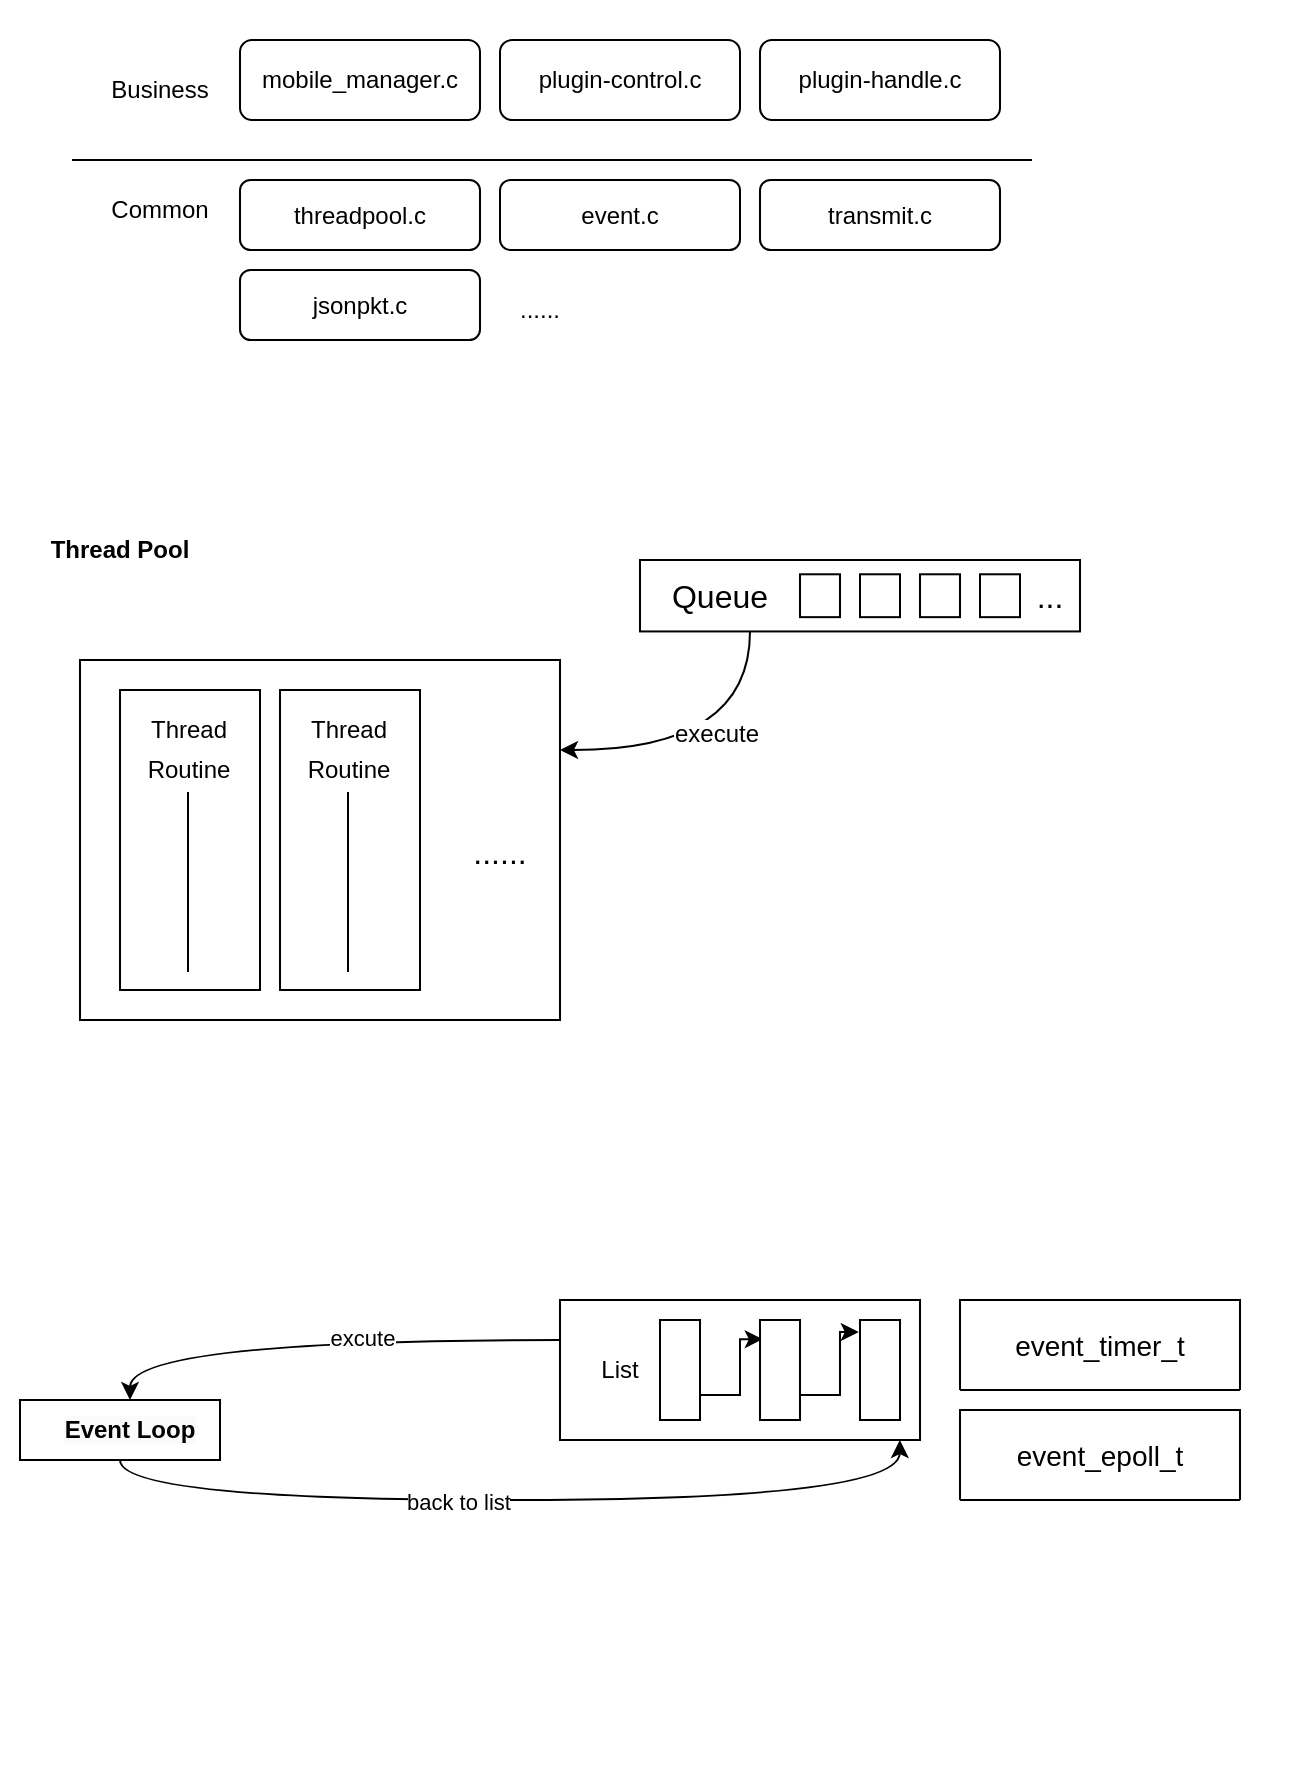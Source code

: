 <mxfile version="21.7.4" type="github" pages="4">
  <diagram id="cQaiF26KoMbwk5dsJcf0" name="frame">
    <mxGraphModel dx="217" dy="623" grid="1" gridSize="10" guides="1" tooltips="1" connect="1" arrows="1" fold="1" page="1" pageScale="1" pageWidth="827" pageHeight="1169" math="0" shadow="0">
      <root>
        <mxCell id="0" />
        <mxCell id="1" parent="0" />
        <mxCell id="8LBW_cD_9WrfrXZDGVk9-2" value="" style="rounded=0;whiteSpace=wrap;html=1;strokeColor=none;" parent="1" vertex="1">
          <mxGeometry x="910" y="780" width="650" height="290" as="geometry" />
        </mxCell>
        <mxCell id="zTLfYs8HR98ZVt4gzqvY-22" style="edgeStyle=orthogonalEdgeStyle;rounded=0;orthogonalLoop=1;jettySize=auto;html=1;exitX=0.5;exitY=1;exitDx=0;exitDy=0;entryX=0.944;entryY=1;entryDx=0;entryDy=0;entryPerimeter=0;curved=1;" parent="1" source="zTLfYs8HR98ZVt4gzqvY-19" target="igpFfedpNnb_vyrqU367-2" edge="1">
          <mxGeometry relative="1" as="geometry" />
        </mxCell>
        <mxCell id="zTLfYs8HR98ZVt4gzqvY-24" value="back to list" style="edgeLabel;html=1;align=center;verticalAlign=middle;resizable=0;points=[];" parent="zTLfYs8HR98ZVt4gzqvY-22" vertex="1" connectable="0">
          <mxGeometry x="-0.14" y="-1" relative="1" as="geometry">
            <mxPoint as="offset" />
          </mxGeometry>
        </mxCell>
        <mxCell id="zTLfYs8HR98ZVt4gzqvY-19" value="" style="rounded=0;whiteSpace=wrap;html=1;" parent="1" vertex="1">
          <mxGeometry x="920" y="880" width="100" height="30" as="geometry" />
        </mxCell>
        <mxCell id="8LBW_cD_9WrfrXZDGVk9-1" value="" style="rounded=0;whiteSpace=wrap;html=1;strokeColor=none;" parent="1" vertex="1">
          <mxGeometry x="920" y="440" width="550" height="270" as="geometry" />
        </mxCell>
        <mxCell id="VeE3BR4dbkjaJsoMrbhO-4" value="" style="rounded=0;whiteSpace=wrap;html=1;strokeColor=none;" parent="1" vertex="1">
          <mxGeometry x="940" y="180" width="490" height="190" as="geometry" />
        </mxCell>
        <mxCell id="VeE3BR4dbkjaJsoMrbhO-5" value="plugin-control.c" style="rounded=1;whiteSpace=wrap;html=1;" parent="1" vertex="1">
          <mxGeometry x="1160" y="200" width="120" height="40" as="geometry" />
        </mxCell>
        <mxCell id="VeE3BR4dbkjaJsoMrbhO-6" value="plugin-handle.c" style="rounded=1;whiteSpace=wrap;html=1;" parent="1" vertex="1">
          <mxGeometry x="1290" y="200" width="120" height="40" as="geometry" />
        </mxCell>
        <mxCell id="sMG--kWnTI3UYD0PHa0p-7" value="" style="group" parent="1" vertex="1" connectable="0">
          <mxGeometry x="1230" y="460" width="230" height="50" as="geometry" />
        </mxCell>
        <mxCell id="sMG--kWnTI3UYD0PHa0p-1" value="" style="rounded=0;whiteSpace=wrap;html=1;fontSize=16;" parent="sMG--kWnTI3UYD0PHa0p-7" vertex="1">
          <mxGeometry width="220" height="35.714" as="geometry" />
        </mxCell>
        <mxCell id="sMG--kWnTI3UYD0PHa0p-2" value="Queue" style="text;html=1;strokeColor=none;fillColor=none;align=center;verticalAlign=middle;whiteSpace=wrap;rounded=0;fontSize=16;" parent="sMG--kWnTI3UYD0PHa0p-7" vertex="1">
          <mxGeometry x="10" y="7.143" width="60" height="21.429" as="geometry" />
        </mxCell>
        <mxCell id="sMG--kWnTI3UYD0PHa0p-3" value="" style="rounded=0;whiteSpace=wrap;html=1;fontSize=16;" parent="sMG--kWnTI3UYD0PHa0p-7" vertex="1">
          <mxGeometry x="80" y="7.143" width="20" height="21.429" as="geometry" />
        </mxCell>
        <mxCell id="zTLfYs8HR98ZVt4gzqvY-8" value="" style="rounded=0;whiteSpace=wrap;html=1;fontSize=16;" parent="sMG--kWnTI3UYD0PHa0p-7" vertex="1">
          <mxGeometry x="110" y="7.143" width="20" height="21.429" as="geometry" />
        </mxCell>
        <mxCell id="zTLfYs8HR98ZVt4gzqvY-9" value="" style="rounded=0;whiteSpace=wrap;html=1;fontSize=16;" parent="sMG--kWnTI3UYD0PHa0p-7" vertex="1">
          <mxGeometry x="140" y="7.143" width="20" height="21.429" as="geometry" />
        </mxCell>
        <mxCell id="zTLfYs8HR98ZVt4gzqvY-10" value="" style="rounded=0;whiteSpace=wrap;html=1;fontSize=16;" parent="sMG--kWnTI3UYD0PHa0p-7" vertex="1">
          <mxGeometry x="170" y="7.143" width="20" height="21.429" as="geometry" />
        </mxCell>
        <mxCell id="zTLfYs8HR98ZVt4gzqvY-12" value="..." style="text;html=1;strokeColor=none;fillColor=none;align=center;verticalAlign=middle;whiteSpace=wrap;rounded=0;fontSize=16;" parent="sMG--kWnTI3UYD0PHa0p-7" vertex="1">
          <mxGeometry x="175" y="7.143" width="60" height="21.429" as="geometry" />
        </mxCell>
        <mxCell id="igpFfedpNnb_vyrqU367-2" value="" style="rounded=0;whiteSpace=wrap;html=1;fontSize=16;" parent="1" vertex="1">
          <mxGeometry x="1190" y="830" width="180" height="70" as="geometry" />
        </mxCell>
        <mxCell id="igpFfedpNnb_vyrqU367-7" style="edgeStyle=orthogonalEdgeStyle;rounded=0;orthogonalLoop=1;jettySize=auto;html=1;exitX=1;exitY=0.75;exitDx=0;exitDy=0;entryX=0.07;entryY=0.192;entryDx=0;entryDy=0;entryPerimeter=0;" parent="1" source="igpFfedpNnb_vyrqU367-3" target="igpFfedpNnb_vyrqU367-4" edge="1">
          <mxGeometry relative="1" as="geometry" />
        </mxCell>
        <mxCell id="igpFfedpNnb_vyrqU367-3" value="" style="rounded=0;whiteSpace=wrap;html=1;fontSize=16;" parent="1" vertex="1">
          <mxGeometry x="1240" y="840" width="20" height="50" as="geometry" />
        </mxCell>
        <mxCell id="igpFfedpNnb_vyrqU367-8" style="edgeStyle=orthogonalEdgeStyle;rounded=0;orthogonalLoop=1;jettySize=auto;html=1;exitX=1;exitY=0.75;exitDx=0;exitDy=0;entryX=-0.03;entryY=0.12;entryDx=0;entryDy=0;entryPerimeter=0;" parent="1" source="igpFfedpNnb_vyrqU367-4" target="igpFfedpNnb_vyrqU367-5" edge="1">
          <mxGeometry relative="1" as="geometry" />
        </mxCell>
        <mxCell id="igpFfedpNnb_vyrqU367-4" value="" style="rounded=0;whiteSpace=wrap;html=1;fontSize=16;" parent="1" vertex="1">
          <mxGeometry x="1290" y="840" width="20" height="50" as="geometry" />
        </mxCell>
        <mxCell id="igpFfedpNnb_vyrqU367-5" value="" style="rounded=0;whiteSpace=wrap;html=1;fontSize=16;" parent="1" vertex="1">
          <mxGeometry x="1340" y="840" width="20" height="50" as="geometry" />
        </mxCell>
        <mxCell id="zTLfYs8HR98ZVt4gzqvY-21" style="edgeStyle=orthogonalEdgeStyle;rounded=0;orthogonalLoop=1;jettySize=auto;html=1;exitX=0;exitY=0;exitDx=0;exitDy=0;entryX=0.5;entryY=0;entryDx=0;entryDy=0;curved=1;" parent="1" source="igpFfedpNnb_vyrqU367-11" target="8LBW_cD_9WrfrXZDGVk9-3" edge="1">
          <mxGeometry relative="1" as="geometry">
            <Array as="points">
              <mxPoint x="975" y="850" />
            </Array>
          </mxGeometry>
        </mxCell>
        <mxCell id="zTLfYs8HR98ZVt4gzqvY-23" value="excute" style="edgeLabel;html=1;align=center;verticalAlign=middle;resizable=0;points=[];" parent="zTLfYs8HR98ZVt4gzqvY-21" vertex="1" connectable="0">
          <mxGeometry x="-0.187" y="-1" relative="1" as="geometry">
            <mxPoint as="offset" />
          </mxGeometry>
        </mxCell>
        <mxCell id="igpFfedpNnb_vyrqU367-11" value="List" style="text;html=1;strokeColor=none;fillColor=none;align=center;verticalAlign=middle;whiteSpace=wrap;rounded=0;" parent="1" vertex="1">
          <mxGeometry x="1190" y="850" width="60" height="30" as="geometry" />
        </mxCell>
        <mxCell id="igpFfedpNnb_vyrqU367-12" value="event_timer_t" style="swimlane;childLayout=stackLayout;horizontal=1;startSize=50;horizontalStack=0;rounded=1;fontSize=14;fontStyle=0;strokeWidth=1;resizeParent=0;resizeLast=1;shadow=0;dashed=0;align=center;arcSize=4;whiteSpace=wrap;html=1;" parent="1" vertex="1" collapsed="1">
          <mxGeometry x="1390" y="830" width="140" height="45" as="geometry">
            <mxRectangle x="530" y="250" width="160" height="120" as="alternateBounds" />
          </mxGeometry>
        </mxCell>
        <mxCell id="igpFfedpNnb_vyrqU367-13" value="+Attribute1&#xa;+Attribute2&#xa;+Attribute3" style="align=left;strokeColor=none;fillColor=none;spacingLeft=4;fontSize=12;verticalAlign=top;resizable=0;rotatable=0;part=1;html=1;" parent="igpFfedpNnb_vyrqU367-12" vertex="1">
          <mxGeometry y="50" width="160" height="70" as="geometry" />
        </mxCell>
        <mxCell id="igpFfedpNnb_vyrqU367-14" value="event_epoll_t" style="swimlane;childLayout=stackLayout;horizontal=1;startSize=50;horizontalStack=0;rounded=1;fontSize=14;fontStyle=0;strokeWidth=1;resizeParent=0;resizeLast=1;shadow=0;dashed=0;align=center;arcSize=4;whiteSpace=wrap;html=1;" parent="1" vertex="1" collapsed="1">
          <mxGeometry x="1390" y="885" width="140" height="45" as="geometry">
            <mxRectangle x="530" y="250" width="160" height="120" as="alternateBounds" />
          </mxGeometry>
        </mxCell>
        <mxCell id="igpFfedpNnb_vyrqU367-15" value="+Attribute1&#xa;+Attribute2&#xa;+Attribute3" style="align=left;strokeColor=none;fillColor=none;spacingLeft=4;fontSize=12;verticalAlign=top;resizable=0;rotatable=0;part=1;html=1;" parent="igpFfedpNnb_vyrqU367-14" vertex="1">
          <mxGeometry y="50" width="160" height="70" as="geometry" />
        </mxCell>
        <mxCell id="VeE3BR4dbkjaJsoMrbhO-10" value="threadpool.c" style="rounded=1;whiteSpace=wrap;html=1;" parent="1" vertex="1">
          <mxGeometry x="1030" y="270" width="120" height="35" as="geometry" />
        </mxCell>
        <mxCell id="VeE3BR4dbkjaJsoMrbhO-11" value="event.c" style="rounded=1;whiteSpace=wrap;html=1;" parent="1" vertex="1">
          <mxGeometry x="1160" y="270" width="120" height="35" as="geometry" />
        </mxCell>
        <mxCell id="VeE3BR4dbkjaJsoMrbhO-12" value="transmit.c" style="rounded=1;whiteSpace=wrap;html=1;" parent="1" vertex="1">
          <mxGeometry x="1290" y="270" width="120" height="35" as="geometry" />
        </mxCell>
        <mxCell id="VxUZG4a33o202Zg3idM8-4" value="" style="endArrow=none;html=1;rounded=0;" parent="1" edge="1">
          <mxGeometry width="50" height="50" relative="1" as="geometry">
            <mxPoint x="946" y="260" as="sourcePoint" />
            <mxPoint x="1426" y="260" as="targetPoint" />
          </mxGeometry>
        </mxCell>
        <mxCell id="VxUZG4a33o202Zg3idM8-5" value="Business" style="text;html=1;strokeColor=none;fillColor=none;align=center;verticalAlign=middle;whiteSpace=wrap;rounded=0;" parent="1" vertex="1">
          <mxGeometry x="960" y="210" width="60" height="30" as="geometry" />
        </mxCell>
        <mxCell id="VxUZG4a33o202Zg3idM8-6" value="Common" style="text;html=1;strokeColor=none;fillColor=none;align=center;verticalAlign=middle;whiteSpace=wrap;rounded=0;" parent="1" vertex="1">
          <mxGeometry x="960" y="270" width="60" height="30" as="geometry" />
        </mxCell>
        <mxCell id="VxUZG4a33o202Zg3idM8-7" value="mobile_manager.c" style="rounded=1;whiteSpace=wrap;html=1;" parent="1" vertex="1">
          <mxGeometry x="1030" y="200" width="120" height="40" as="geometry" />
        </mxCell>
        <mxCell id="8LBW_cD_9WrfrXZDGVk9-3" value="&lt;b style=&quot;border-color: var(--border-color); color: rgb(0, 0, 0); font-family: Helvetica; font-size: 12px; font-style: normal; font-variant-ligatures: normal; font-variant-caps: normal; letter-spacing: normal; orphans: 2; text-align: center; text-indent: 0px; text-transform: none; widows: 2; word-spacing: 0px; -webkit-text-stroke-width: 0px; background-color: rgb(251, 251, 251); text-decoration-thickness: initial; text-decoration-style: initial; text-decoration-color: initial;&quot;&gt;Event Loop&lt;/b&gt;" style="text;html=1;strokeColor=none;fillColor=none;align=center;verticalAlign=middle;whiteSpace=wrap;rounded=0;" parent="1" vertex="1">
          <mxGeometry x="920" y="880" width="110" height="30" as="geometry" />
        </mxCell>
        <mxCell id="8LBW_cD_9WrfrXZDGVk9-5" value="&lt;b style=&quot;border-color: var(--border-color);&quot;&gt;Thread Pool&lt;/b&gt;" style="text;html=1;strokeColor=none;fillColor=none;align=center;verticalAlign=middle;whiteSpace=wrap;rounded=0;" parent="1" vertex="1">
          <mxGeometry x="920" y="440" width="100" height="30" as="geometry" />
        </mxCell>
        <mxCell id="zTLfYs8HR98ZVt4gzqvY-1" value="" style="rounded=0;whiteSpace=wrap;html=1;" parent="1" vertex="1">
          <mxGeometry x="950" y="510" width="240" height="180" as="geometry" />
        </mxCell>
        <mxCell id="4asQZYvuLFsOyQa2AMNF-2" value="" style="group" parent="1" vertex="1" connectable="0">
          <mxGeometry x="950" y="525" width="110" height="150" as="geometry" />
        </mxCell>
        <mxCell id="4asQZYvuLFsOyQa2AMNF-3" value="" style="group" parent="4asQZYvuLFsOyQa2AMNF-2" vertex="1" connectable="0">
          <mxGeometry width="110.0" height="150" as="geometry" />
        </mxCell>
        <mxCell id="4asQZYvuLFsOyQa2AMNF-4" value="" style="rounded=0;whiteSpace=wrap;html=1;fontSize=16;align=center;" parent="4asQZYvuLFsOyQa2AMNF-3" vertex="1">
          <mxGeometry x="20" width="70" height="150" as="geometry" />
        </mxCell>
        <mxCell id="4asQZYvuLFsOyQa2AMNF-5" value="&lt;font style=&quot;font-size: 12px;&quot;&gt;Thread&lt;br&gt;Routine&lt;/font&gt;" style="text;html=1;strokeColor=none;fillColor=none;align=center;verticalAlign=middle;whiteSpace=wrap;rounded=0;fontSize=16;" parent="4asQZYvuLFsOyQa2AMNF-3" vertex="1">
          <mxGeometry x="17.286" y="6.875" width="75.429" height="41.25" as="geometry" />
        </mxCell>
        <mxCell id="4asQZYvuLFsOyQa2AMNF-6" value="" style="endArrow=none;html=1;rounded=0;" parent="4asQZYvuLFsOyQa2AMNF-3" edge="1">
          <mxGeometry width="50" height="50" relative="1" as="geometry">
            <mxPoint x="54" y="51" as="sourcePoint" />
            <mxPoint x="54" y="141" as="targetPoint" />
          </mxGeometry>
        </mxCell>
        <mxCell id="4asQZYvuLFsOyQa2AMNF-7" value="" style="group" parent="1" vertex="1" connectable="0">
          <mxGeometry x="1030" y="525" width="110" height="150" as="geometry" />
        </mxCell>
        <mxCell id="4asQZYvuLFsOyQa2AMNF-8" value="" style="group" parent="4asQZYvuLFsOyQa2AMNF-7" vertex="1" connectable="0">
          <mxGeometry width="110.0" height="150" as="geometry" />
        </mxCell>
        <mxCell id="4asQZYvuLFsOyQa2AMNF-9" value="" style="rounded=0;whiteSpace=wrap;html=1;fontSize=16;align=center;" parent="4asQZYvuLFsOyQa2AMNF-8" vertex="1">
          <mxGeometry x="20" width="70" height="150" as="geometry" />
        </mxCell>
        <mxCell id="4asQZYvuLFsOyQa2AMNF-10" value="&lt;font style=&quot;font-size: 12px;&quot;&gt;Thread&lt;br&gt;Routine&lt;/font&gt;" style="text;html=1;strokeColor=none;fillColor=none;align=center;verticalAlign=middle;whiteSpace=wrap;rounded=0;fontSize=16;" parent="4asQZYvuLFsOyQa2AMNF-8" vertex="1">
          <mxGeometry x="17.286" y="6.875" width="75.429" height="41.25" as="geometry" />
        </mxCell>
        <mxCell id="4asQZYvuLFsOyQa2AMNF-11" value="" style="endArrow=none;html=1;rounded=0;" parent="4asQZYvuLFsOyQa2AMNF-8" edge="1">
          <mxGeometry width="50" height="50" relative="1" as="geometry">
            <mxPoint x="54" y="51" as="sourcePoint" />
            <mxPoint x="54" y="141" as="targetPoint" />
          </mxGeometry>
        </mxCell>
        <mxCell id="zTLfYs8HR98ZVt4gzqvY-15" value="......" style="text;html=1;strokeColor=none;fillColor=none;align=center;verticalAlign=middle;whiteSpace=wrap;rounded=0;fontSize=16;" parent="1" vertex="1">
          <mxGeometry x="1130" y="595.003" width="60" height="21.429" as="geometry" />
        </mxCell>
        <mxCell id="zTLfYs8HR98ZVt4gzqvY-16" style="edgeStyle=orthogonalEdgeStyle;rounded=0;orthogonalLoop=1;jettySize=auto;html=1;exitX=0.25;exitY=1;exitDx=0;exitDy=0;entryX=1;entryY=0.25;entryDx=0;entryDy=0;curved=1;" parent="1" source="sMG--kWnTI3UYD0PHa0p-1" target="zTLfYs8HR98ZVt4gzqvY-1" edge="1">
          <mxGeometry relative="1" as="geometry" />
        </mxCell>
        <mxCell id="zTLfYs8HR98ZVt4gzqvY-17" value="execute" style="edgeLabel;html=1;align=center;verticalAlign=middle;resizable=0;points=[];fontSize=12;" parent="zTLfYs8HR98ZVt4gzqvY-16" vertex="1" connectable="0">
          <mxGeometry x="0.001" y="-8" relative="1" as="geometry">
            <mxPoint as="offset" />
          </mxGeometry>
        </mxCell>
        <mxCell id="Mdj9UNoIEs_bsIBQeuw0-1" value="jsonpkt.c" style="rounded=1;whiteSpace=wrap;html=1;" parent="1" vertex="1">
          <mxGeometry x="1030" y="315" width="120" height="35" as="geometry" />
        </mxCell>
        <mxCell id="Mdj9UNoIEs_bsIBQeuw0-3" value="......" style="text;html=1;strokeColor=none;fillColor=none;align=center;verticalAlign=middle;whiteSpace=wrap;rounded=0;" parent="1" vertex="1">
          <mxGeometry x="1150" y="320" width="60" height="30" as="geometry" />
        </mxCell>
      </root>
    </mxGraphModel>
  </diagram>
  <diagram name="sequence" id="wFGCldTrQh_1a03lcc_g">
    <mxGraphModel dx="1816" dy="1276" grid="1" gridSize="10" guides="1" tooltips="1" connect="1" arrows="1" fold="1" page="1" pageScale="1" pageWidth="827" pageHeight="1169" math="0" shadow="0">
      <root>
        <mxCell id="0" />
        <mxCell id="1" parent="0" />
        <mxCell id="JE6NSwY4tuIdZxAV2fhx-18" value="" style="group" parent="1" vertex="1" connectable="0">
          <mxGeometry x="184" y="445" width="300" height="120" as="geometry" />
        </mxCell>
        <mxCell id="JE6NSwY4tuIdZxAV2fhx-17" value="CMD" style="text;strokeColor=none;fillColor=none;align=left;verticalAlign=middle;spacingLeft=4;spacingRight=4;overflow=hidden;points=[[0,0.5],[1,0.5]];portConstraint=eastwest;rotatable=0;whiteSpace=wrap;html=1;" parent="JE6NSwY4tuIdZxAV2fhx-18" vertex="1">
          <mxGeometry x="120" y="40" width="126" height="30" as="geometry" />
        </mxCell>
        <mxCell id="JE6NSwY4tuIdZxAV2fhx-16" value="2 Data &amp;amp; Hearbeat" style="shape=umlFrame;whiteSpace=wrap;html=1;pointerEvents=0;width=120;height=20;" parent="JE6NSwY4tuIdZxAV2fhx-18" vertex="1">
          <mxGeometry width="300" height="120" as="geometry" />
        </mxCell>
        <mxCell id="JE6NSwY4tuIdZxAV2fhx-14" value="" style="group" parent="1" vertex="1" connectable="0">
          <mxGeometry x="184" y="285" width="300" height="120" as="geometry" />
        </mxCell>
        <mxCell id="JE6NSwY4tuIdZxAV2fhx-12" value="1 Connect &amp;amp; Auth" style="shape=umlFrame;whiteSpace=wrap;html=1;pointerEvents=0;width=120;height=20;" parent="JE6NSwY4tuIdZxAV2fhx-14" vertex="1">
          <mxGeometry width="300" height="120" as="geometry" />
        </mxCell>
        <mxCell id="JE6NSwY4tuIdZxAV2fhx-13" value="BootInitial &amp;amp; Register" style="text;strokeColor=none;fillColor=none;align=left;verticalAlign=middle;spacingLeft=4;spacingRight=4;overflow=hidden;points=[[0,0.5],[1,0.5]];portConstraint=eastwest;rotatable=0;whiteSpace=wrap;html=1;" parent="JE6NSwY4tuIdZxAV2fhx-14" vertex="1">
          <mxGeometry x="50" y="50" width="126" height="30" as="geometry" />
        </mxCell>
        <mxCell id="JE6NSwY4tuIdZxAV2fhx-11" value="device(c）" style="shape=umlLifeline;perimeter=lifelinePerimeter;whiteSpace=wrap;html=1;container=1;dropTarget=0;collapsible=0;recursiveResize=0;outlineConnect=0;portConstraint=eastwest;newEdgeStyle={&quot;curved&quot;:0,&quot;rounded&quot;:0};" parent="1" vertex="1">
          <mxGeometry x="150" y="210" width="100" height="445" as="geometry" />
        </mxCell>
        <mxCell id="JE6NSwY4tuIdZxAV2fhx-10" value="platform(s)" style="shape=umlLifeline;perimeter=lifelinePerimeter;whiteSpace=wrap;html=1;container=1;dropTarget=0;collapsible=0;recursiveResize=0;outlineConnect=0;portConstraint=eastwest;newEdgeStyle={&quot;curved&quot;:0,&quot;rounded&quot;:0};" parent="1" vertex="1">
          <mxGeometry x="420" y="210" width="100" height="430" as="geometry" />
        </mxCell>
        <mxCell id="JE6NSwY4tuIdZxAV2fhx-54" value="&lt;b&gt;&lt;font style=&quot;font-size: 14px;&quot;&gt;阶段 1 ： 与平台建立连接 &amp;amp; 完成认证交互&lt;/font&gt;&lt;/b&gt;" style="text;html=1;align=left;verticalAlign=middle;whiteSpace=wrap;rounded=0;strokeColor=default;" parent="1" vertex="1">
          <mxGeometry x="160" y="700" width="320" height="70" as="geometry" />
        </mxCell>
        <mxCell id="JE6NSwY4tuIdZxAV2fhx-55" value="&lt;b&gt;&lt;font style=&quot;font-size: 14px;&quot;&gt;阶段2 ： 接收平台的命令 &amp;amp; 数据传输&lt;/font&gt;&lt;/b&gt;" style="text;html=1;strokeColor=default;fillColor=none;align=left;verticalAlign=middle;whiteSpace=wrap;rounded=0;" parent="1" vertex="1">
          <mxGeometry x="160" y="790" width="320" height="50" as="geometry" />
        </mxCell>
      </root>
    </mxGraphModel>
  </diagram>
  <diagram id="AeWeKP3w_jKZX582oACy" name="ipc">
    <mxGraphModel dx="-107" dy="430" grid="1" gridSize="10" guides="1" tooltips="1" connect="1" arrows="1" fold="1" page="1" pageScale="1" pageWidth="827" pageHeight="1169" math="0" shadow="0">
      <root>
        <mxCell id="0" />
        <mxCell id="1" parent="0" />
        <mxCell id="lD6cUZLl2j8s86pbKYld-1" value="plugin-control.c" style="html=1;whiteSpace=wrap;" parent="1" vertex="1">
          <mxGeometry x="930" y="131" width="110" height="50" as="geometry" />
        </mxCell>
        <mxCell id="lD6cUZLl2j8s86pbKYld-2" style="edgeStyle=orthogonalEdgeStyle;rounded=0;orthogonalLoop=1;jettySize=auto;html=1;exitX=0.25;exitY=1;exitDx=0;exitDy=0;entryX=1;entryY=0.5;entryDx=0;entryDy=0;curved=1;entryPerimeter=0;" parent="1" source="lD6cUZLl2j8s86pbKYld-3" target="lD6cUZLl2j8s86pbKYld-7" edge="1">
          <mxGeometry relative="1" as="geometry">
            <mxPoint x="1175" y="256" as="targetPoint" />
          </mxGeometry>
        </mxCell>
        <mxCell id="lD6cUZLl2j8s86pbKYld-3" value="plugin-handle.c" style="html=1;whiteSpace=wrap;" parent="1" vertex="1">
          <mxGeometry x="1205" y="131" width="110" height="50" as="geometry" />
        </mxCell>
        <mxCell id="lD6cUZLl2j8s86pbKYld-4" value="" style="shape=flexArrow;endArrow=classic;html=1;rounded=0;entryX=0;entryY=0.5;entryDx=0;entryDy=0;exitX=1;exitY=0.5;exitDx=0;exitDy=0;endWidth=32.571;endSize=7.6;width=22;" parent="1" source="lD6cUZLl2j8s86pbKYld-1" target="lD6cUZLl2j8s86pbKYld-3" edge="1">
          <mxGeometry width="50" height="50" relative="1" as="geometry">
            <mxPoint x="1075" y="155.71" as="sourcePoint" />
            <mxPoint x="1175" y="156" as="targetPoint" />
          </mxGeometry>
        </mxCell>
        <mxCell id="lD6cUZLl2j8s86pbKYld-5" value="Netlink" style="edgeLabel;html=1;align=center;verticalAlign=middle;resizable=0;points=[];" parent="lD6cUZLl2j8s86pbKYld-4" vertex="1" connectable="0">
          <mxGeometry x="-0.033" y="7" relative="1" as="geometry">
            <mxPoint x="-7" y="7" as="offset" />
          </mxGeometry>
        </mxCell>
        <mxCell id="lD6cUZLl2j8s86pbKYld-6" style="edgeStyle=orthogonalEdgeStyle;rounded=0;orthogonalLoop=1;jettySize=auto;html=1;exitX=0;exitY=0.5;exitDx=0;exitDy=0;exitPerimeter=0;entryX=0.5;entryY=1;entryDx=0;entryDy=0;curved=1;" parent="1" source="lD6cUZLl2j8s86pbKYld-7" target="lD6cUZLl2j8s86pbKYld-1" edge="1">
          <mxGeometry relative="1" as="geometry" />
        </mxCell>
        <mxCell id="lD6cUZLl2j8s86pbKYld-7" value="Pipe" style="strokeWidth=1;html=1;shape=mxgraph.flowchart.direct_data;whiteSpace=wrap;" parent="1" vertex="1">
          <mxGeometry x="1065" y="226" width="101" height="35" as="geometry" />
        </mxCell>
        <mxCell id="lD6cUZLl2j8s86pbKYld-8" value="send reply_jsonpkt&lt;br&gt;(install_reply/run_reply)" style="text;html=1;align=center;verticalAlign=middle;resizable=0;points=[];autosize=1;strokeColor=none;fillColor=none;" parent="1" vertex="1">
          <mxGeometry x="1040.5" y="256" width="150" height="40" as="geometry" />
        </mxCell>
        <mxCell id="lD6cUZLl2j8s86pbKYld-9" value="send cmd_jsonpkt&lt;br&gt;(install/run/stop)" style="text;html=1;align=center;verticalAlign=middle;resizable=0;points=[];autosize=1;strokeColor=none;fillColor=none;" parent="1" vertex="1">
          <mxGeometry x="1052.5" y="160" width="120" height="40" as="geometry" />
        </mxCell>
        <mxCell id="lD6cUZLl2j8s86pbKYld-10" value="IPC" style="text;align=center;fontStyle=1;verticalAlign=middle;spacingLeft=3;spacingRight=3;strokeColor=none;rotatable=0;points=[[0,0.5],[1,0.5]];portConstraint=eastwest;html=1;" parent="1" vertex="1">
          <mxGeometry x="930" y="100" width="80" height="26" as="geometry" />
        </mxCell>
        <mxCell id="9XOzRpzrJDQTlLdTnZ5V-1" value="mobiile-manager" style="html=1;whiteSpace=wrap;" parent="1" vertex="1">
          <mxGeometry x="920" y="381" width="110" height="50" as="geometry" />
        </mxCell>
        <mxCell id="9XOzRpzrJDQTlLdTnZ5V-2" style="edgeStyle=orthogonalEdgeStyle;rounded=0;orthogonalLoop=1;jettySize=auto;html=1;exitX=0.25;exitY=1;exitDx=0;exitDy=0;entryX=1;entryY=0.5;entryDx=0;entryDy=0;curved=1;entryPerimeter=0;" parent="1" source="9XOzRpzrJDQTlLdTnZ5V-3" target="9XOzRpzrJDQTlLdTnZ5V-7" edge="1">
          <mxGeometry relative="1" as="geometry">
            <mxPoint x="1165" y="506" as="targetPoint" />
          </mxGeometry>
        </mxCell>
        <mxCell id="2nVq6V7qOwQq8l7xlBMu-1" value="write" style="edgeLabel;html=1;align=center;verticalAlign=middle;resizable=0;points=[];" vertex="1" connectable="0" parent="9XOzRpzrJDQTlLdTnZ5V-2">
          <mxGeometry x="0.252" y="-8" relative="1" as="geometry">
            <mxPoint x="1" as="offset" />
          </mxGeometry>
        </mxCell>
        <mxCell id="9XOzRpzrJDQTlLdTnZ5V-3" value="Other App(cfg_ng、svc_wan)" style="html=1;whiteSpace=wrap;" parent="1" vertex="1">
          <mxGeometry x="1227" y="381" width="110" height="50" as="geometry" />
        </mxCell>
        <mxCell id="9XOzRpzrJDQTlLdTnZ5V-6" style="edgeStyle=orthogonalEdgeStyle;rounded=0;orthogonalLoop=1;jettySize=auto;html=1;exitX=0;exitY=0.5;exitDx=0;exitDy=0;exitPerimeter=0;entryX=0.5;entryY=1;entryDx=0;entryDy=0;curved=1;" parent="1" source="9XOzRpzrJDQTlLdTnZ5V-7" target="9XOzRpzrJDQTlLdTnZ5V-1" edge="1">
          <mxGeometry relative="1" as="geometry" />
        </mxCell>
        <mxCell id="2nVq6V7qOwQq8l7xlBMu-2" value="read" style="edgeLabel;html=1;align=center;verticalAlign=middle;resizable=0;points=[];" vertex="1" connectable="0" parent="9XOzRpzrJDQTlLdTnZ5V-6">
          <mxGeometry x="-0.241" y="-13" relative="1" as="geometry">
            <mxPoint x="1" as="offset" />
          </mxGeometry>
        </mxCell>
        <mxCell id="9XOzRpzrJDQTlLdTnZ5V-7" value="Fifo&lt;br&gt;/tmp/fifo_wanchage" style="strokeWidth=1;html=1;shape=mxgraph.flowchart.direct_data;whiteSpace=wrap;points=[[0.02,0.5,0,0,0],[0.08,0,0,0,0],[0.08,1,0,0,0],[0.5,0,0,0,0],[0.5,1,0,0,0],[0.91,0,0,0,0],[0.91,1,0,0,0],[0.98,0.5,0,0,0]];" parent="1" vertex="1">
          <mxGeometry x="1048.25" y="470" width="131.75" height="34" as="geometry" />
        </mxCell>
        <mxCell id="9XOzRpzrJDQTlLdTnZ5V-10" value="IPC" style="text;align=center;fontStyle=1;verticalAlign=middle;spacingLeft=3;spacingRight=3;strokeColor=none;rotatable=0;points=[[0,0.5],[1,0.5]];portConstraint=eastwest;html=1;" parent="1" vertex="1">
          <mxGeometry x="920" y="350" width="80" height="26" as="geometry" />
        </mxCell>
      </root>
    </mxGraphModel>
  </diagram>
  <diagram id="DuUMlNEQrrZssxE_yDFh" name="flow">
    <mxGraphModel dx="1443" dy="1595" grid="1" gridSize="10" guides="1" tooltips="1" connect="1" arrows="1" fold="1" page="1" pageScale="1" pageWidth="827" pageHeight="1169" math="0" shadow="0">
      <root>
        <mxCell id="0" />
        <mxCell id="1" parent="0" />
        <mxCell id="um_75oc2Mv8mvYpNFREc-1" style="edgeStyle=orthogonalEdgeStyle;rounded=0;orthogonalLoop=1;jettySize=auto;html=1;exitX=0.5;exitY=1;exitDx=0;exitDy=0;entryX=0.5;entryY=0;entryDx=0;entryDy=0;" edge="1" parent="1" source="um_75oc2Mv8mvYpNFREc-2" target="um_75oc2Mv8mvYpNFREc-5">
          <mxGeometry relative="1" as="geometry" />
        </mxCell>
        <mxCell id="um_75oc2Mv8mvYpNFREc-2" value="plugin_start()" style="rounded=0;whiteSpace=wrap;html=1;" vertex="1" parent="1">
          <mxGeometry x="1005" y="180" width="120" height="60" as="geometry" />
        </mxCell>
        <mxCell id="um_75oc2Mv8mvYpNFREc-3" style="edgeStyle=orthogonalEdgeStyle;rounded=0;orthogonalLoop=1;jettySize=auto;html=1;exitX=0.5;exitY=1;exitDx=0;exitDy=0;entryX=0.5;entryY=0;entryDx=0;entryDy=0;dashed=1;endArrow=open;endFill=0;" edge="1" parent="1" source="um_75oc2Mv8mvYpNFREc-5" target="um_75oc2Mv8mvYpNFREc-6">
          <mxGeometry relative="1" as="geometry" />
        </mxCell>
        <mxCell id="um_75oc2Mv8mvYpNFREc-4" value="event loop[timer]" style="edgeLabel;html=1;align=center;verticalAlign=middle;resizable=0;points=[];" vertex="1" connectable="0" parent="um_75oc2Mv8mvYpNFREc-3">
          <mxGeometry x="-0.2" y="2" relative="1" as="geometry">
            <mxPoint as="offset" />
          </mxGeometry>
        </mxCell>
        <mxCell id="um_75oc2Mv8mvYpNFREc-5" value="trans_request()" style="rounded=0;whiteSpace=wrap;html=1;" vertex="1" parent="1">
          <mxGeometry x="1005" y="275" width="120" height="60" as="geometry" />
        </mxCell>
        <mxCell id="um_75oc2Mv8mvYpNFREc-6" value="trans_sender()" style="rounded=0;whiteSpace=wrap;html=1;" vertex="1" parent="1">
          <mxGeometry x="1005" y="390" width="120" height="60" as="geometry" />
        </mxCell>
        <mxCell id="um_75oc2Mv8mvYpNFREc-7" style="edgeStyle=orthogonalEdgeStyle;rounded=0;orthogonalLoop=1;jettySize=auto;html=1;exitX=0.5;exitY=1;exitDx=0;exitDy=0;entryX=0.5;entryY=0;entryDx=0;entryDy=0;dashed=1;endArrow=open;endFill=0;" edge="1" parent="1" source="um_75oc2Mv8mvYpNFREc-9" target="um_75oc2Mv8mvYpNFREc-11">
          <mxGeometry relative="1" as="geometry" />
        </mxCell>
        <mxCell id="um_75oc2Mv8mvYpNFREc-8" value="event loop[epoll]" style="edgeLabel;html=1;align=center;verticalAlign=middle;resizable=0;points=[];" vertex="1" connectable="0" parent="um_75oc2Mv8mvYpNFREc-7">
          <mxGeometry x="-0.4" y="4" relative="1" as="geometry">
            <mxPoint as="offset" />
          </mxGeometry>
        </mxCell>
        <mxCell id="um_75oc2Mv8mvYpNFREc-9" value="trans_receiver()" style="rounded=0;whiteSpace=wrap;html=1;" vertex="1" parent="1">
          <mxGeometry x="1210" y="180" width="120" height="60" as="geometry" />
        </mxCell>
        <mxCell id="um_75oc2Mv8mvYpNFREc-10" style="edgeStyle=orthogonalEdgeStyle;rounded=0;orthogonalLoop=1;jettySize=auto;html=1;exitX=0.5;exitY=1;exitDx=0;exitDy=0;entryX=0.5;entryY=0;entryDx=0;entryDy=0;" edge="1" parent="1" source="um_75oc2Mv8mvYpNFREc-11" target="um_75oc2Mv8mvYpNFREc-12">
          <mxGeometry relative="1" as="geometry" />
        </mxCell>
        <mxCell id="um_75oc2Mv8mvYpNFREc-11" value="plugin_cb()" style="rounded=0;whiteSpace=wrap;html=1;" vertex="1" parent="1">
          <mxGeometry x="1210" y="280" width="120" height="60" as="geometry" />
        </mxCell>
        <mxCell id="um_75oc2Mv8mvYpNFREc-12" value="&lt;div style=&quot;line-height: 19px;&quot;&gt;&lt;font style=&quot;font-size: 12px;&quot;&gt;plugin_cb_handle()&lt;/font&gt;&lt;/div&gt;" style="rounded=0;whiteSpace=wrap;html=1;" vertex="1" parent="1">
          <mxGeometry x="1200" y="390" width="140" height="60" as="geometry" />
        </mxCell>
        <mxCell id="um_75oc2Mv8mvYpNFREc-13" value="设备发送数据包流程（1）" style="text;html=1;strokeColor=none;fillColor=none;align=center;verticalAlign=middle;whiteSpace=wrap;rounded=0;" vertex="1" parent="1">
          <mxGeometry x="990" y="120" width="150" height="30" as="geometry" />
        </mxCell>
        <mxCell id="um_75oc2Mv8mvYpNFREc-14" value="设备接收数据包流程（1）" style="text;html=1;strokeColor=none;fillColor=none;align=center;verticalAlign=middle;whiteSpace=wrap;rounded=0;" vertex="1" parent="1">
          <mxGeometry x="1200" y="120" width="150" height="30" as="geometry" />
        </mxCell>
        <mxCell id="um_75oc2Mv8mvYpNFREc-15" value="1 以进程启动，发送Bootinitial为例。调用plugin_start()，获取配置数据中的平台信息。初始化传输层配置(transmit)&lt;br&gt;2 配置初始化成功后，创建json数据包。通过trans_request()在传输层队列中添加一个数据包。同时修改计时器到期时间为0（使计时器立即生效）&lt;br&gt;3 借助事件循环机制(event_loop)，来调用trans_sender()发送数据包。" style="text;html=1;strokeColor=none;fillColor=none;align=left;verticalAlign=middle;whiteSpace=wrap;rounded=0;" vertex="1" parent="1">
          <mxGeometry x="900" y="470" width="280" height="150" as="geometry" />
        </mxCell>
        <mxCell id="um_75oc2Mv8mvYpNFREc-16" value="1 传输层通过epoll事件响应来到trans_receiver()回调函数，trans_receiver()再数据包回填到plugin_cb()&lt;br&gt;2 plugin_cb() 执行参数校验，再将调用plugin_cb_handle()执行真正的数据处理&lt;br&gt;3 plugin_cb_handle() 根据当前状态，处理数据。&lt;br&gt;3.1 boot状态：根据平台响应结果而决定是否进入reg状态&lt;br&gt;3.2 reg状态：根据平台响应结果而决定是否进入running状态&lt;br&gt;3.3 running状态：&lt;br&gt;&amp;nbsp; 3.3.1 处理心跳响应&lt;br&gt;&amp;nbsp; 3.3.2 处理平台下发的插件管理命令" style="text;html=1;strokeColor=none;fillColor=none;align=left;verticalAlign=middle;whiteSpace=wrap;rounded=0;" vertex="1" parent="1">
          <mxGeometry x="1190" y="470" width="220" height="250" as="geometry" />
        </mxCell>
        <mxCell id="um_75oc2Mv8mvYpNFREc-17" style="edgeStyle=orthogonalEdgeStyle;rounded=0;orthogonalLoop=1;jettySize=auto;html=1;exitX=0.5;exitY=1;exitDx=0;exitDy=0;entryX=0.5;entryY=0;entryDx=0;entryDy=0;dashed=1;endArrow=open;endFill=0;" edge="1" parent="1" source="um_75oc2Mv8mvYpNFREc-19" target="um_75oc2Mv8mvYpNFREc-21">
          <mxGeometry relative="1" as="geometry" />
        </mxCell>
        <mxCell id="um_75oc2Mv8mvYpNFREc-18" value="event loop[epoll]" style="edgeLabel;html=1;align=center;verticalAlign=middle;resizable=0;points=[];" vertex="1" connectable="0" parent="um_75oc2Mv8mvYpNFREc-17">
          <mxGeometry x="-0.4" y="4" relative="1" as="geometry">
            <mxPoint as="offset" />
          </mxGeometry>
        </mxCell>
        <mxCell id="um_75oc2Mv8mvYpNFREc-19" value="trans_receiver()" style="rounded=0;whiteSpace=wrap;html=1;" vertex="1" parent="1">
          <mxGeometry x="1830" y="105" width="120" height="60" as="geometry" />
        </mxCell>
        <mxCell id="um_75oc2Mv8mvYpNFREc-20" style="edgeStyle=orthogonalEdgeStyle;rounded=0;orthogonalLoop=1;jettySize=auto;html=1;exitX=0.5;exitY=1;exitDx=0;exitDy=0;entryX=0.5;entryY=0;entryDx=0;entryDy=0;" edge="1" parent="1" source="um_75oc2Mv8mvYpNFREc-21" target="um_75oc2Mv8mvYpNFREc-22">
          <mxGeometry relative="1" as="geometry" />
        </mxCell>
        <mxCell id="um_75oc2Mv8mvYpNFREc-21" value="plugin_cb()" style="rounded=0;whiteSpace=wrap;html=1;" vertex="1" parent="1">
          <mxGeometry x="1830" y="205" width="120" height="60" as="geometry" />
        </mxCell>
        <mxCell id="um_75oc2Mv8mvYpNFREc-22" value="&lt;div style=&quot;line-height: 19px;&quot;&gt;&lt;font style=&quot;font-size: 12px;&quot;&gt;plugin_cb_handle()&lt;/font&gt;&lt;/div&gt;" style="rounded=0;whiteSpace=wrap;html=1;" vertex="1" parent="1">
          <mxGeometry x="1820" y="305" width="140" height="60" as="geometry" />
        </mxCell>
        <mxCell id="um_75oc2Mv8mvYpNFREc-23" value="设备接收数据包流程（2）" style="text;html=1;strokeColor=none;fillColor=none;align=center;verticalAlign=middle;whiteSpace=wrap;rounded=0;" vertex="1" parent="1">
          <mxGeometry x="1820" y="60" width="150" height="30" as="geometry" />
        </mxCell>
        <mxCell id="um_75oc2Mv8mvYpNFREc-24" value="" style="endArrow=none;dashed=1;html=1;rounded=0;" edge="1" parent="1">
          <mxGeometry width="50" height="50" relative="1" as="geometry">
            <mxPoint x="1690" y="385" as="sourcePoint" />
            <mxPoint x="2070" y="385" as="targetPoint" />
          </mxGeometry>
        </mxCell>
        <mxCell id="um_75oc2Mv8mvYpNFREc-25" style="edgeStyle=orthogonalEdgeStyle;rounded=0;orthogonalLoop=1;jettySize=auto;html=1;exitX=0.5;exitY=1;exitDx=0;exitDy=0;entryX=0.5;entryY=0;entryDx=0;entryDy=0;" edge="1" parent="1" source="um_75oc2Mv8mvYpNFREc-26" target="um_75oc2Mv8mvYpNFREc-29">
          <mxGeometry relative="1" as="geometry" />
        </mxCell>
        <mxCell id="um_75oc2Mv8mvYpNFREc-26" value="&lt;div style=&quot;line-height: 19px;&quot;&gt;nlksock_handler&lt;/div&gt;" style="rounded=0;whiteSpace=wrap;html=1;" vertex="1" parent="1">
          <mxGeometry x="1820" y="405" width="140" height="60" as="geometry" />
        </mxCell>
        <mxCell id="um_75oc2Mv8mvYpNFREc-27" style="edgeStyle=orthogonalEdgeStyle;rounded=0;orthogonalLoop=1;jettySize=auto;html=1;entryX=0.5;entryY=0;entryDx=0;entryDy=0;dashed=1;endArrow=open;endFill=0;exitX=0.5;exitY=1;exitDx=0;exitDy=0;exitPerimeter=0;" edge="1" parent="1" source="um_75oc2Mv8mvYpNFREc-22" target="um_75oc2Mv8mvYpNFREc-26">
          <mxGeometry relative="1" as="geometry">
            <mxPoint x="1890" y="375" as="sourcePoint" />
            <mxPoint x="1889" y="405" as="targetPoint" />
          </mxGeometry>
        </mxCell>
        <mxCell id="um_75oc2Mv8mvYpNFREc-28" value="netlink" style="edgeLabel;html=1;align=center;verticalAlign=middle;resizable=0;points=[];" vertex="1" connectable="0" parent="um_75oc2Mv8mvYpNFREc-27">
          <mxGeometry x="-0.2" y="2" relative="1" as="geometry">
            <mxPoint x="-1" y="3" as="offset" />
          </mxGeometry>
        </mxCell>
        <mxCell id="um_75oc2Mv8mvYpNFREc-29" value="&lt;div style=&quot;line-height: 19px;&quot;&gt;PlugCtlCmdPrehandle&lt;/div&gt;" style="rounded=0;whiteSpace=wrap;html=1;" vertex="1" parent="1">
          <mxGeometry x="1820" y="490" width="140" height="60" as="geometry" />
        </mxCell>
        <mxCell id="um_75oc2Mv8mvYpNFREc-30" value="命令预处理：从数据包读取所需的参数。并在表gPlugctlCmd中找到具体命令的处理函数。&lt;br&gt;&lt;br&gt;" style="text;html=1;strokeColor=none;fillColor=none;align=left;verticalAlign=middle;whiteSpace=wrap;rounded=0;" vertex="1" parent="1">
          <mxGeometry x="1735" y="575" width="290" height="130" as="geometry" />
        </mxCell>
        <mxCell id="um_75oc2Mv8mvYpNFREc-31" value="plugin-control.c" style="text;html=1;strokeColor=none;fillColor=none;align=center;verticalAlign=middle;whiteSpace=wrap;rounded=0;" vertex="1" parent="1">
          <mxGeometry x="1690" y="355" width="100" height="30" as="geometry" />
        </mxCell>
        <mxCell id="um_75oc2Mv8mvYpNFREc-32" value="plugin-handle.c" style="text;html=1;strokeColor=none;fillColor=none;align=center;verticalAlign=middle;whiteSpace=wrap;rounded=0;" vertex="1" parent="1">
          <mxGeometry x="1690" y="385" width="100" height="30" as="geometry" />
        </mxCell>
        <mxCell id="um_75oc2Mv8mvYpNFREc-33" style="edgeStyle=orthogonalEdgeStyle;rounded=0;orthogonalLoop=1;jettySize=auto;html=1;exitX=0.5;exitY=1;exitDx=0;exitDy=0;entryX=0.5;entryY=0;entryDx=0;entryDy=0;" edge="1" parent="1" source="um_75oc2Mv8mvYpNFREc-34" target="um_75oc2Mv8mvYpNFREc-37">
          <mxGeometry relative="1" as="geometry" />
        </mxCell>
        <mxCell id="um_75oc2Mv8mvYpNFREc-34" value="PlugCtlCmdListPlugin()" style="rounded=0;whiteSpace=wrap;html=1;" vertex="1" parent="1">
          <mxGeometry x="2187.5" y="115" width="145" height="50" as="geometry" />
        </mxCell>
        <mxCell id="um_75oc2Mv8mvYpNFREc-35" style="edgeStyle=orthogonalEdgeStyle;rounded=0;orthogonalLoop=1;jettySize=auto;html=1;exitX=0.5;exitY=1;exitDx=0;exitDy=0;entryX=0.5;entryY=0;entryDx=0;entryDy=0;dashed=1;endArrow=open;endFill=0;" edge="1" parent="1" source="um_75oc2Mv8mvYpNFREc-37" target="um_75oc2Mv8mvYpNFREc-38">
          <mxGeometry relative="1" as="geometry" />
        </mxCell>
        <mxCell id="um_75oc2Mv8mvYpNFREc-36" value="event[epoll]" style="edgeLabel;html=1;align=center;verticalAlign=middle;resizable=0;points=[];" vertex="1" connectable="0" parent="um_75oc2Mv8mvYpNFREc-35">
          <mxGeometry x="-0.408" y="1" relative="1" as="geometry">
            <mxPoint as="offset" />
          </mxGeometry>
        </mxCell>
        <mxCell id="um_75oc2Mv8mvYpNFREc-37" value="PlugCtlAddJsonPacket()" style="rounded=0;whiteSpace=wrap;html=1;" vertex="1" parent="1">
          <mxGeometry x="2180" y="195" width="160" height="49" as="geometry" />
        </mxCell>
        <mxCell id="um_75oc2Mv8mvYpNFREc-38" value="event_pipehandler()" style="rounded=0;whiteSpace=wrap;html=1;" vertex="1" parent="1">
          <mxGeometry x="2200" y="296" width="120" height="40" as="geometry" />
        </mxCell>
        <mxCell id="um_75oc2Mv8mvYpNFREc-39" value="设备发送数据包流程（2）" style="text;html=1;strokeColor=none;fillColor=none;align=center;verticalAlign=middle;whiteSpace=wrap;rounded=0;" vertex="1" parent="1">
          <mxGeometry x="2185" y="75" width="150" height="30" as="geometry" />
        </mxCell>
        <mxCell id="um_75oc2Mv8mvYpNFREc-40" value="" style="endArrow=none;dashed=1;html=1;rounded=0;" edge="1" parent="1">
          <mxGeometry width="50" height="50" relative="1" as="geometry">
            <mxPoint x="2055" y="278" as="sourcePoint" />
            <mxPoint x="2435" y="278" as="targetPoint" />
          </mxGeometry>
        </mxCell>
        <mxCell id="um_75oc2Mv8mvYpNFREc-41" value="plugin-control.c" style="text;html=1;strokeColor=none;fillColor=none;align=center;verticalAlign=middle;whiteSpace=wrap;rounded=0;" vertex="1" parent="1">
          <mxGeometry x="2335" y="281" width="100" height="30" as="geometry" />
        </mxCell>
        <mxCell id="um_75oc2Mv8mvYpNFREc-42" value="plugin-handle.c" style="text;html=1;strokeColor=none;fillColor=none;align=center;verticalAlign=middle;whiteSpace=wrap;rounded=0;" vertex="1" parent="1">
          <mxGeometry x="2335" y="250" width="100" height="30" as="geometry" />
        </mxCell>
      </root>
    </mxGraphModel>
  </diagram>
</mxfile>
